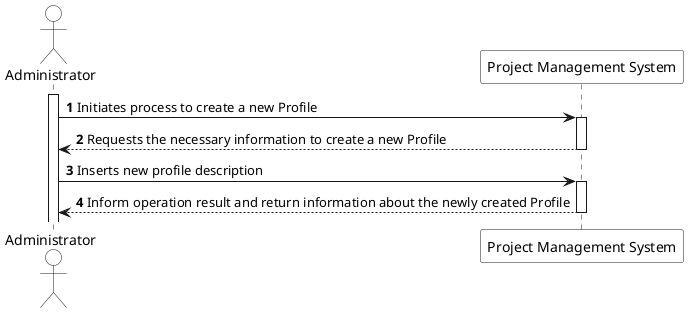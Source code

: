 @startuml
autonumber
actor Administrator #FFFFFF
participant "Project Management System" #FFFFFF

activate "Administrator"
"Administrator" -> "Project Management System" ++: Initiates process to create a new Profile
"Project Management System" --> "Administrator" : Requests the necessary information to create a new Profile
deactivate

"Administrator" -> "Project Management System" ++: Inserts new profile description
"Project Management System" --> "Administrator" : Inform operation result and return information about the newly created Profile
deactivate

@enduml